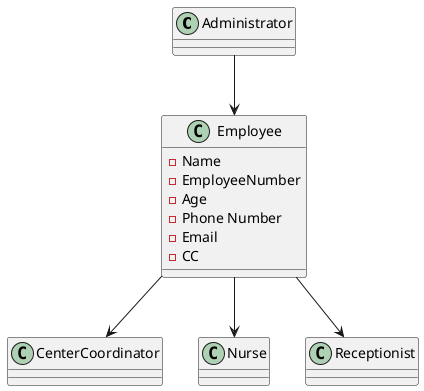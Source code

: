 @startuml

class Administrator

class CenterCoordinator
class Nurse
class Receptionist

Administrator --> Employee
Employee --> Nurse
Employee --> CenterCoordinator
Employee --> Receptionist

class Employee {
-Name
-EmployeeNumber
-Age
-Phone Number
-Email
-CC
}

@enduml